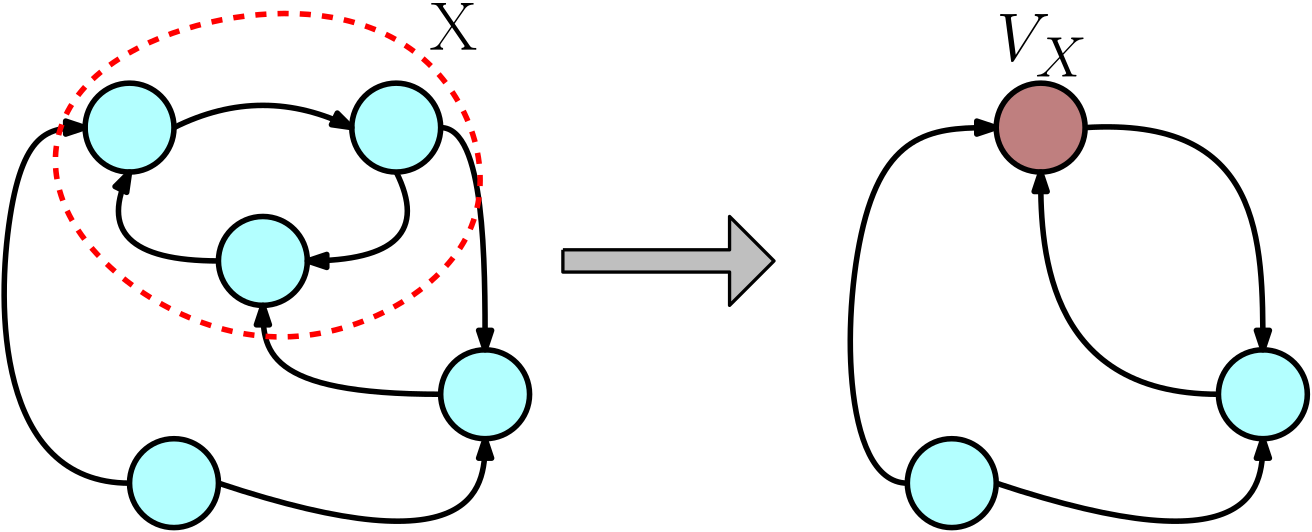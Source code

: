 <?xml version="1.0"?>
<!DOCTYPE ipe SYSTEM "ipe.dtd">
<ipe version="70218" creator="Ipe 7.2.28">
<info created="D:20240313113811" modified="D:20240313114455"/>
<ipestyle name="basic">
<symbol name="arrow/arc(spx)">
<path stroke="sym-stroke" fill="sym-stroke" pen="sym-pen">
0 0 m
-1 0.333 l
-1 -0.333 l
h
</path>
</symbol>
<symbol name="arrow/farc(spx)">
<path stroke="sym-stroke" fill="white" pen="sym-pen">
0 0 m
-1 0.333 l
-1 -0.333 l
h
</path>
</symbol>
<symbol name="arrow/ptarc(spx)">
<path stroke="sym-stroke" fill="sym-stroke" pen="sym-pen">
0 0 m
-1 0.333 l
-0.8 0 l
-1 -0.333 l
h
</path>
</symbol>
<symbol name="arrow/fptarc(spx)">
<path stroke="sym-stroke" fill="white" pen="sym-pen">
0 0 m
-1 0.333 l
-0.8 0 l
-1 -0.333 l
h
</path>
</symbol>
<symbol name="mark/circle(sx)" transformations="translations">
<path fill="sym-stroke">
0.6 0 0 0.6 0 0 e
0.4 0 0 0.4 0 0 e
</path>
</symbol>
<symbol name="mark/disk(sx)" transformations="translations">
<path fill="sym-stroke">
0.6 0 0 0.6 0 0 e
</path>
</symbol>
<symbol name="mark/fdisk(sfx)" transformations="translations">
<group>
<path fill="sym-fill">
0.5 0 0 0.5 0 0 e
</path>
<path fill="sym-stroke" fillrule="eofill">
0.6 0 0 0.6 0 0 e
0.4 0 0 0.4 0 0 e
</path>
</group>
</symbol>
<symbol name="mark/box(sx)" transformations="translations">
<path fill="sym-stroke" fillrule="eofill">
-0.6 -0.6 m
0.6 -0.6 l
0.6 0.6 l
-0.6 0.6 l
h
-0.4 -0.4 m
0.4 -0.4 l
0.4 0.4 l
-0.4 0.4 l
h
</path>
</symbol>
<symbol name="mark/square(sx)" transformations="translations">
<path fill="sym-stroke">
-0.6 -0.6 m
0.6 -0.6 l
0.6 0.6 l
-0.6 0.6 l
h
</path>
</symbol>
<symbol name="mark/fsquare(sfx)" transformations="translations">
<group>
<path fill="sym-fill">
-0.5 -0.5 m
0.5 -0.5 l
0.5 0.5 l
-0.5 0.5 l
h
</path>
<path fill="sym-stroke" fillrule="eofill">
-0.6 -0.6 m
0.6 -0.6 l
0.6 0.6 l
-0.6 0.6 l
h
-0.4 -0.4 m
0.4 -0.4 l
0.4 0.4 l
-0.4 0.4 l
h
</path>
</group>
</symbol>
<symbol name="mark/cross(sx)" transformations="translations">
<group>
<path fill="sym-stroke">
-0.43 -0.57 m
0.57 0.43 l
0.43 0.57 l
-0.57 -0.43 l
h
</path>
<path fill="sym-stroke">
-0.43 0.57 m
0.57 -0.43 l
0.43 -0.57 l
-0.57 0.43 l
h
</path>
</group>
</symbol>
<symbol name="arrow/fnormal(spx)">
<path stroke="sym-stroke" fill="white" pen="sym-pen">
0 0 m
-1 0.333 l
-1 -0.333 l
h
</path>
</symbol>
<symbol name="arrow/pointed(spx)">
<path stroke="sym-stroke" fill="sym-stroke" pen="sym-pen">
0 0 m
-1 0.333 l
-0.8 0 l
-1 -0.333 l
h
</path>
</symbol>
<symbol name="arrow/fpointed(spx)">
<path stroke="sym-stroke" fill="white" pen="sym-pen">
0 0 m
-1 0.333 l
-0.8 0 l
-1 -0.333 l
h
</path>
</symbol>
<symbol name="arrow/linear(spx)">
<path stroke="sym-stroke" pen="sym-pen">
-1 0.333 m
0 0 l
-1 -0.333 l
</path>
</symbol>
<symbol name="arrow/fdouble(spx)">
<path stroke="sym-stroke" fill="white" pen="sym-pen">
0 0 m
-1 0.333 l
-1 -0.333 l
h
-1 0 m
-2 0.333 l
-2 -0.333 l
h
</path>
</symbol>
<symbol name="arrow/double(spx)">
<path stroke="sym-stroke" fill="sym-stroke" pen="sym-pen">
0 0 m
-1 0.333 l
-1 -0.333 l
h
-1 0 m
-2 0.333 l
-2 -0.333 l
h
</path>
</symbol>
<symbol name="arrow/mid-normal(spx)">
<path stroke="sym-stroke" fill="sym-stroke" pen="sym-pen">
0.5 0 m
-0.5 0.333 l
-0.5 -0.333 l
h
</path>
</symbol>
<symbol name="arrow/mid-fnormal(spx)">
<path stroke="sym-stroke" fill="white" pen="sym-pen">
0.5 0 m
-0.5 0.333 l
-0.5 -0.333 l
h
</path>
</symbol>
<symbol name="arrow/mid-pointed(spx)">
<path stroke="sym-stroke" fill="sym-stroke" pen="sym-pen">
0.5 0 m
-0.5 0.333 l
-0.3 0 l
-0.5 -0.333 l
h
</path>
</symbol>
<symbol name="arrow/mid-fpointed(spx)">
<path stroke="sym-stroke" fill="white" pen="sym-pen">
0.5 0 m
-0.5 0.333 l
-0.3 0 l
-0.5 -0.333 l
h
</path>
</symbol>
<symbol name="arrow/mid-double(spx)">
<path stroke="sym-stroke" fill="sym-stroke" pen="sym-pen">
1 0 m
0 0.333 l
0 -0.333 l
h
0 0 m
-1 0.333 l
-1 -0.333 l
h
</path>
</symbol>
<symbol name="arrow/mid-fdouble(spx)">
<path stroke="sym-stroke" fill="white" pen="sym-pen">
1 0 m
0 0.333 l
0 -0.333 l
h
0 0 m
-1 0.333 l
-1 -0.333 l
h
</path>
</symbol>
<anglesize name="22.5 deg" value="22.5"/>
<anglesize name="30 deg" value="30"/>
<anglesize name="45 deg" value="45"/>
<anglesize name="60 deg" value="60"/>
<anglesize name="90 deg" value="90"/>
<arrowsize name="large" value="10"/>
<arrowsize name="small" value="5"/>
<arrowsize name="tiny" value="3"/>
<color name="blue" value="0 0 1"/>
<color name="brown" value="0.647 0.165 0.165"/>
<color name="darkblue" value="0 0 0.545"/>
<color name="darkcyan" value="0 0.545 0.545"/>
<color name="darkgray" value="0.663"/>
<color name="darkgreen" value="0 0.392 0"/>
<color name="darkmagenta" value="0.545 0 0.545"/>
<color name="darkorange" value="1 0.549 0"/>
<color name="darkred" value="0.545 0 0"/>
<color name="gold" value="1 0.843 0"/>
<color name="gray" value="0.745"/>
<color name="green" value="0 1 0"/>
<color name="lightblue" value="0.678 0.847 0.902"/>
<color name="lightcyan" value="0.878 1 1"/>
<color name="lightgray" value="0.827"/>
<color name="lightgreen" value="0.565 0.933 0.565"/>
<color name="lightyellow" value="1 1 0.878"/>
<color name="navy" value="0 0 0.502"/>
<color name="orange" value="1 0.647 0"/>
<color name="pink" value="1 0.753 0.796"/>
<color name="purple" value="0.627 0.125 0.941"/>
<color name="red" value="1 0 0"/>
<color name="seagreen" value="0.18 0.545 0.341"/>
<color name="turquoise" value="0.251 0.878 0.816"/>
<color name="violet" value="0.933 0.51 0.933"/>
<color name="yellow" value="1 1 0"/>
<dashstyle name="dash dot dotted" value="[4 2 1 2 1 2] 0"/>
<dashstyle name="dash dotted" value="[4 2 1 2] 0"/>
<dashstyle name="dashed" value="[4] 0"/>
<dashstyle name="dotted" value="[1 3] 0"/>
<gridsize name="10 pts (~3.5 mm)" value="10"/>
<gridsize name="14 pts (~5 mm)" value="14"/>
<gridsize name="16 pts (~6 mm)" value="16"/>
<gridsize name="20 pts (~7 mm)" value="20"/>
<gridsize name="28 pts (~10 mm)" value="28"/>
<gridsize name="32 pts (~12 mm)" value="32"/>
<gridsize name="4 pts" value="4"/>
<gridsize name="56 pts (~20 mm)" value="56"/>
<gridsize name="8 pts (~3 mm)" value="8"/>
<opacity name="10%" value="0.1"/>
<opacity name="30%" value="0.3"/>
<opacity name="50%" value="0.5"/>
<opacity name="75%" value="0.75"/>
<pen name="fat" value="1.2"/>
<pen name="heavier" value="0.8"/>
<pen name="ultrafat" value="2"/>
<symbolsize name="large" value="5"/>
<symbolsize name="small" value="2"/>
<symbolsize name="tiny" value="1.1"/>
<textsize name="Huge" value="\Huge"/>
<textsize name="LARGE" value="\LARGE"/>
<textsize name="Large" value="\Large"/>
<textsize name="footnote" value="\footnotesize"/>
<textsize name="huge" value="\huge"/>
<textsize name="large" value="\large"/>
<textsize name="script" value="\scriptsize"/>
<textsize name="small" value="\small"/>
<textsize name="tiny" value="\tiny"/>
<textstyle name="center" begin="\begin{center}" end="\end{center}"/>
<textstyle name="item" begin="\begin{itemize}\item{}" end="\end{itemize}"/>
<textstyle name="itemize" begin="\begin{itemize}" end="\end{itemize}"/>
<tiling name="falling" angle="-60" step="4" width="1"/>
<tiling name="rising" angle="30" step="4" width="1"/>
</ipestyle>
<page>
<layer name="alpha"/>
<view layers="alpha" active="alpha"/>
<path layer="alpha" matrix="1 0 0 1 -128 0" stroke="black" fill="0 1 1" pen="ultrafat" opacity="30%" stroke-opacity="opaque">
16 0 0 16 208 720 e
</path>
<path matrix="1 0 0 1 -32 0" stroke="black" fill="0 1 1" pen="ultrafat" opacity="30%" stroke-opacity="opaque">
16 0 0 16 208 720 e
</path>
<path matrix="1 0 0 1 -80 -48" stroke="black" fill="0 1 1" pen="ultrafat" opacity="30%" stroke-opacity="opaque">
16 0 0 16 208 720 e
</path>
<path matrix="1 0 0 1 0 -96" stroke="black" fill="0 1 1" pen="ultrafat" opacity="30%" stroke-opacity="opaque">
16 0 0 16 208 720 e
</path>
<path matrix="1 0 0 1 -112 -128" stroke="black" fill="0 1 1" pen="ultrafat" opacity="30%" stroke-opacity="opaque">
16 0 0 16 208 720 e
</path>
<path matrix="1 0 0 1 -128 0" stroke="black" pen="ultrafat" arrow="normal/normal" opacity="30%" stroke-opacity="opaque">
224 720 m
256 736
288 720 c
</path>
<path matrix="1 0 0 1 -128 0" stroke="black" pen="ultrafat" arrow="normal/normal" opacity="30%" stroke-opacity="opaque">
304 704 m
320 672
272 672 c
</path>
<path matrix="1 0 0 1 -128 0" stroke="black" pen="ultrafat" arrow="normal/normal" opacity="30%" stroke-opacity="opaque">
240 672 m
192 672
208 704 c
</path>
<path matrix="1 0 0 1 -128 0" stroke="black" pen="ultrafat" arrow="normal/normal" opacity="30%" stroke-opacity="opaque">
320 720 m
336 720
336 672
336 640 c
</path>
<path matrix="1 0 0 1 -128 0" stroke="black" pen="ultrafat" arrow="normal/normal" opacity="30%" stroke-opacity="opaque">
320 624 m
256 624
256 640
256 656 c
</path>
<path matrix="1 0 0 1 -128 0" stroke="black" pen="ultrafat" arrow="normal/normal" opacity="30%" stroke-opacity="opaque">
240 592 m
336 560
336 592
336 608 c
</path>
<path matrix="1 0 0 1 -128 0" stroke="black" pen="ultrafat" arrow="normal/normal" opacity="30%" stroke-opacity="opaque">
208 592 m
160 592
160 720
180 720
192 720 c
</path>
<path stroke="1 0 0" dash="dashed" pen="ultrafat" opacity="30%" stroke-opacity="opaque">
128 768
52 740
48 680
132 628
220 676
196 752 u
</path>
<text matrix="1 0 0 1 -20 -8" transformations="translations" pos="208 756" stroke="0" type="label" width="17.185" height="16.934" depth="0" valign="baseline" size="Huge">X</text>
<path matrix="1 0 0 1 280 -96" stroke="black" fill="0 1 1" pen="ultrafat" opacity="30%" stroke-opacity="opaque">
16 0 0 16 208 720 e
</path>
<path matrix="1 0 0 1 168 -128" stroke="black" fill="0 1 1" pen="ultrafat" opacity="30%" stroke-opacity="opaque">
16 0 0 16 208 720 e
</path>
<path matrix="1 0 0 1 152 0" stroke="black" pen="ultrafat" arrow="normal/normal" opacity="30%" stroke-opacity="opaque">
240 592 m
336 560
336 592
336 608 c
</path>
<path matrix="1 0 0 1 200 0" stroke="black" fill="0.502 0 0" pen="ultrafat" opacity="50%" stroke-opacity="opaque">
16 0 0 16 208 720 e
</path>
<path stroke="0" pen="ultrafat" arrow="normal/normal">
360 592 m
336 592
336 720
372 720
392 720 c
</path>
<path stroke="0" pen="ultrafat" arrow="normal/normal">
424 720 m
488 724
488 680
488 640 c
</path>
<path stroke="0" pen="ultrafat" arrow="normal/normal">
472 624 m
408 624
408 680
408 704 c
</path>
<text matrix="1 0 0 1 184 -12" transformations="translations" pos="208 756" stroke="0" type="label" width="33.063" height="16.939" depth="5.58" valign="baseline" size="Huge" style="math">V_X</text>
<path matrix="1 0 0 1 8 0" stroke="0" fill="0.502" pen="fat" opacity="50%" stroke-opacity="opaque">
228 676 m
228 668 l
288 668 l
288 656 l
304 672 l
288 688 l
288 676 l
228 676 l
</path>
</page>
</ipe>
